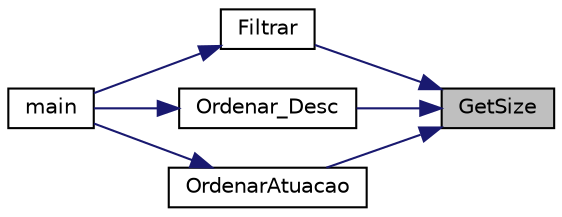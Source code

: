 digraph "GetSize"
{
 // LATEX_PDF_SIZE
  edge [fontname="Helvetica",fontsize="10",labelfontname="Helvetica",labelfontsize="10"];
  node [fontname="Helvetica",fontsize="10",shape=record];
  rankdir="RL";
  Node1 [label="GetSize",height=0.2,width=0.4,color="black", fillcolor="grey75", style="filled", fontcolor="black",tooltip="GetSize Obter tamanho. Função que obtem a quantidade de elementos de um arquivo."];
  Node1 -> Node2 [dir="back",color="midnightblue",fontsize="10",style="solid",fontname="Helvetica"];
  Node2 [label="Filtrar",height=0.2,width=0.4,color="black", fillcolor="white", style="filled",URL="$_interface_8h.html#a3c08cd667b8e1715efb916eefcaec920",tooltip=" "];
  Node2 -> Node3 [dir="back",color="midnightblue",fontsize="10",style="solid",fontname="Helvetica"];
  Node3 [label="main",height=0.2,width=0.4,color="black", fillcolor="white", style="filled",URL="$_sistema_8c.html#ae66f6b31b5ad750f1fe042a706a4e3d4",tooltip=" "];
  Node1 -> Node4 [dir="back",color="midnightblue",fontsize="10",style="solid",fontname="Helvetica"];
  Node4 [label="Ordenar_Desc",height=0.2,width=0.4,color="black", fillcolor="white", style="filled",URL="$_interface_8h.html#addaae7aff1ab279068e7c54ee6db3dd0",tooltip=" "];
  Node4 -> Node3 [dir="back",color="midnightblue",fontsize="10",style="solid",fontname="Helvetica"];
  Node1 -> Node5 [dir="back",color="midnightblue",fontsize="10",style="solid",fontname="Helvetica"];
  Node5 [label="OrdenarAtuacao",height=0.2,width=0.4,color="black", fillcolor="white", style="filled",URL="$_interface_8h.html#a30ff931217679941067b6eb39586c2c0",tooltip=" "];
  Node5 -> Node3 [dir="back",color="midnightblue",fontsize="10",style="solid",fontname="Helvetica"];
}

